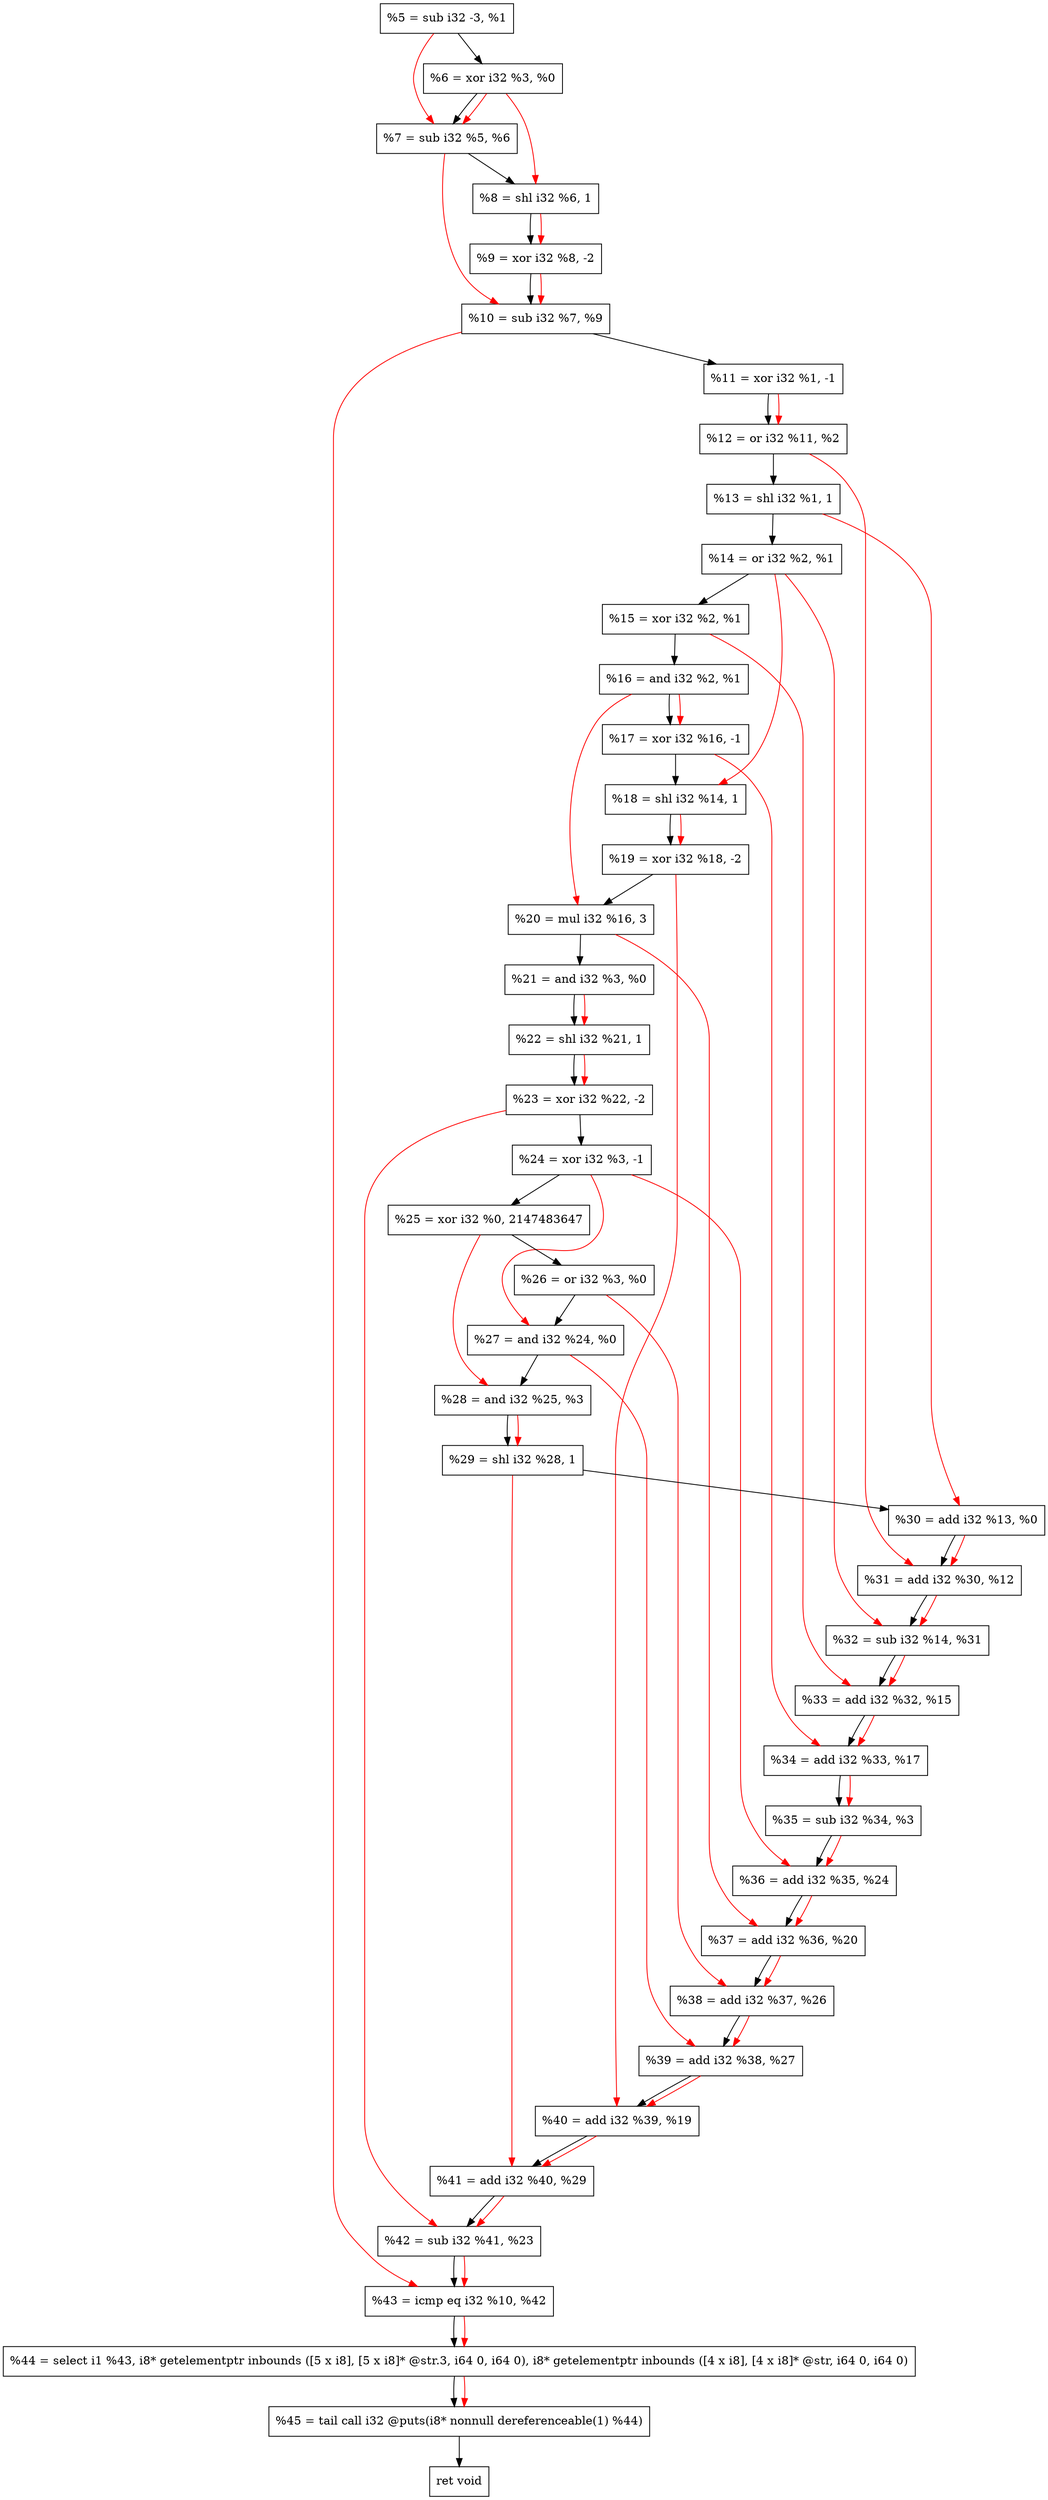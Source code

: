 digraph "DFG for'crackme' function" {
	Node0xffd0f0[shape=record, label="  %5 = sub i32 -3, %1"];
	Node0xffd160[shape=record, label="  %6 = xor i32 %3, %0"];
	Node0xffd1d0[shape=record, label="  %7 = sub i32 %5, %6"];
	Node0xffd270[shape=record, label="  %8 = shl i32 %6, 1"];
	Node0xffd310[shape=record, label="  %9 = xor i32 %8, -2"];
	Node0xffd380[shape=record, label="  %10 = sub i32 %7, %9"];
	Node0xffd420[shape=record, label="  %11 = xor i32 %1, -1"];
	Node0xffd490[shape=record, label="  %12 = or i32 %11, %2"];
	Node0xffd500[shape=record, label="  %13 = shl i32 %1, 1"];
	Node0xffd570[shape=record, label="  %14 = or i32 %2, %1"];
	Node0xffd5e0[shape=record, label="  %15 = xor i32 %2, %1"];
	Node0xffd650[shape=record, label="  %16 = and i32 %2, %1"];
	Node0xffd6c0[shape=record, label="  %17 = xor i32 %16, -1"];
	Node0xffd730[shape=record, label="  %18 = shl i32 %14, 1"];
	Node0xffd7a0[shape=record, label="  %19 = xor i32 %18, -2"];
	Node0xffd840[shape=record, label="  %20 = mul i32 %16, 3"];
	Node0xffd8b0[shape=record, label="  %21 = and i32 %3, %0"];
	Node0xffd920[shape=record, label="  %22 = shl i32 %21, 1"];
	Node0xffd990[shape=record, label="  %23 = xor i32 %22, -2"];
	Node0xffda00[shape=record, label="  %24 = xor i32 %3, -1"];
	Node0xffdaa0[shape=record, label="  %25 = xor i32 %0, 2147483647"];
	Node0xffdb10[shape=record, label="  %26 = or i32 %3, %0"];
	Node0xffdb80[shape=record, label="  %27 = and i32 %24, %0"];
	Node0xffdbf0[shape=record, label="  %28 = and i32 %25, %3"];
	Node0xffdc60[shape=record, label="  %29 = shl i32 %28, 1"];
	Node0xffdcd0[shape=record, label="  %30 = add i32 %13, %0"];
	Node0xffdd40[shape=record, label="  %31 = add i32 %30, %12"];
	Node0xffddb0[shape=record, label="  %32 = sub i32 %14, %31"];
	Node0xffe030[shape=record, label="  %33 = add i32 %32, %15"];
	Node0xffe0a0[shape=record, label="  %34 = add i32 %33, %17"];
	Node0xffe110[shape=record, label="  %35 = sub i32 %34, %3"];
	Node0xffe180[shape=record, label="  %36 = add i32 %35, %24"];
	Node0xffe1f0[shape=record, label="  %37 = add i32 %36, %20"];
	Node0xffe260[shape=record, label="  %38 = add i32 %37, %26"];
	Node0xffe2d0[shape=record, label="  %39 = add i32 %38, %27"];
	Node0xffe340[shape=record, label="  %40 = add i32 %39, %19"];
	Node0xffe3b0[shape=record, label="  %41 = add i32 %40, %29"];
	Node0xffe420[shape=record, label="  %42 = sub i32 %41, %23"];
	Node0xffe490[shape=record, label="  %43 = icmp eq i32 %10, %42"];
	Node0xf9d268[shape=record, label="  %44 = select i1 %43, i8* getelementptr inbounds ([5 x i8], [5 x i8]* @str.3, i64 0, i64 0), i8* getelementptr inbounds ([4 x i8], [4 x i8]* @str, i64 0, i64 0)"];
	Node0xffe930[shape=record, label="  %45 = tail call i32 @puts(i8* nonnull dereferenceable(1) %44)"];
	Node0xffe980[shape=record, label="  ret void"];
	Node0xffd0f0 -> Node0xffd160;
	Node0xffd160 -> Node0xffd1d0;
	Node0xffd1d0 -> Node0xffd270;
	Node0xffd270 -> Node0xffd310;
	Node0xffd310 -> Node0xffd380;
	Node0xffd380 -> Node0xffd420;
	Node0xffd420 -> Node0xffd490;
	Node0xffd490 -> Node0xffd500;
	Node0xffd500 -> Node0xffd570;
	Node0xffd570 -> Node0xffd5e0;
	Node0xffd5e0 -> Node0xffd650;
	Node0xffd650 -> Node0xffd6c0;
	Node0xffd6c0 -> Node0xffd730;
	Node0xffd730 -> Node0xffd7a0;
	Node0xffd7a0 -> Node0xffd840;
	Node0xffd840 -> Node0xffd8b0;
	Node0xffd8b0 -> Node0xffd920;
	Node0xffd920 -> Node0xffd990;
	Node0xffd990 -> Node0xffda00;
	Node0xffda00 -> Node0xffdaa0;
	Node0xffdaa0 -> Node0xffdb10;
	Node0xffdb10 -> Node0xffdb80;
	Node0xffdb80 -> Node0xffdbf0;
	Node0xffdbf0 -> Node0xffdc60;
	Node0xffdc60 -> Node0xffdcd0;
	Node0xffdcd0 -> Node0xffdd40;
	Node0xffdd40 -> Node0xffddb0;
	Node0xffddb0 -> Node0xffe030;
	Node0xffe030 -> Node0xffe0a0;
	Node0xffe0a0 -> Node0xffe110;
	Node0xffe110 -> Node0xffe180;
	Node0xffe180 -> Node0xffe1f0;
	Node0xffe1f0 -> Node0xffe260;
	Node0xffe260 -> Node0xffe2d0;
	Node0xffe2d0 -> Node0xffe340;
	Node0xffe340 -> Node0xffe3b0;
	Node0xffe3b0 -> Node0xffe420;
	Node0xffe420 -> Node0xffe490;
	Node0xffe490 -> Node0xf9d268;
	Node0xf9d268 -> Node0xffe930;
	Node0xffe930 -> Node0xffe980;
edge [color=red]
	Node0xffd0f0 -> Node0xffd1d0;
	Node0xffd160 -> Node0xffd1d0;
	Node0xffd160 -> Node0xffd270;
	Node0xffd270 -> Node0xffd310;
	Node0xffd1d0 -> Node0xffd380;
	Node0xffd310 -> Node0xffd380;
	Node0xffd420 -> Node0xffd490;
	Node0xffd650 -> Node0xffd6c0;
	Node0xffd570 -> Node0xffd730;
	Node0xffd730 -> Node0xffd7a0;
	Node0xffd650 -> Node0xffd840;
	Node0xffd8b0 -> Node0xffd920;
	Node0xffd920 -> Node0xffd990;
	Node0xffda00 -> Node0xffdb80;
	Node0xffdaa0 -> Node0xffdbf0;
	Node0xffdbf0 -> Node0xffdc60;
	Node0xffd500 -> Node0xffdcd0;
	Node0xffdcd0 -> Node0xffdd40;
	Node0xffd490 -> Node0xffdd40;
	Node0xffd570 -> Node0xffddb0;
	Node0xffdd40 -> Node0xffddb0;
	Node0xffddb0 -> Node0xffe030;
	Node0xffd5e0 -> Node0xffe030;
	Node0xffe030 -> Node0xffe0a0;
	Node0xffd6c0 -> Node0xffe0a0;
	Node0xffe0a0 -> Node0xffe110;
	Node0xffe110 -> Node0xffe180;
	Node0xffda00 -> Node0xffe180;
	Node0xffe180 -> Node0xffe1f0;
	Node0xffd840 -> Node0xffe1f0;
	Node0xffe1f0 -> Node0xffe260;
	Node0xffdb10 -> Node0xffe260;
	Node0xffe260 -> Node0xffe2d0;
	Node0xffdb80 -> Node0xffe2d0;
	Node0xffe2d0 -> Node0xffe340;
	Node0xffd7a0 -> Node0xffe340;
	Node0xffe340 -> Node0xffe3b0;
	Node0xffdc60 -> Node0xffe3b0;
	Node0xffe3b0 -> Node0xffe420;
	Node0xffd990 -> Node0xffe420;
	Node0xffd380 -> Node0xffe490;
	Node0xffe420 -> Node0xffe490;
	Node0xffe490 -> Node0xf9d268;
	Node0xf9d268 -> Node0xffe930;
}
